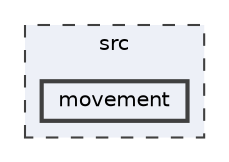 digraph "src/movement"
{
 // LATEX_PDF_SIZE
  bgcolor="transparent";
  edge [fontname=Helvetica,fontsize=10,labelfontname=Helvetica,labelfontsize=10];
  node [fontname=Helvetica,fontsize=10,shape=box,height=0.2,width=0.4];
  compound=true
  subgraph clusterdir_68267d1309a1af8e8297ef4c3efbcdba {
    graph [ bgcolor="#edf0f7", pencolor="grey25", label="src", fontname=Helvetica,fontsize=10 style="filled,dashed", URL="dir_68267d1309a1af8e8297ef4c3efbcdba.html",tooltip=""]
  dir_3c3b062525f3b887eb50e782b5b052f0 [label="movement", fillcolor="#edf0f7", color="grey25", style="filled,bold", URL="dir_3c3b062525f3b887eb50e782b5b052f0.html",tooltip=""];
  }
}

